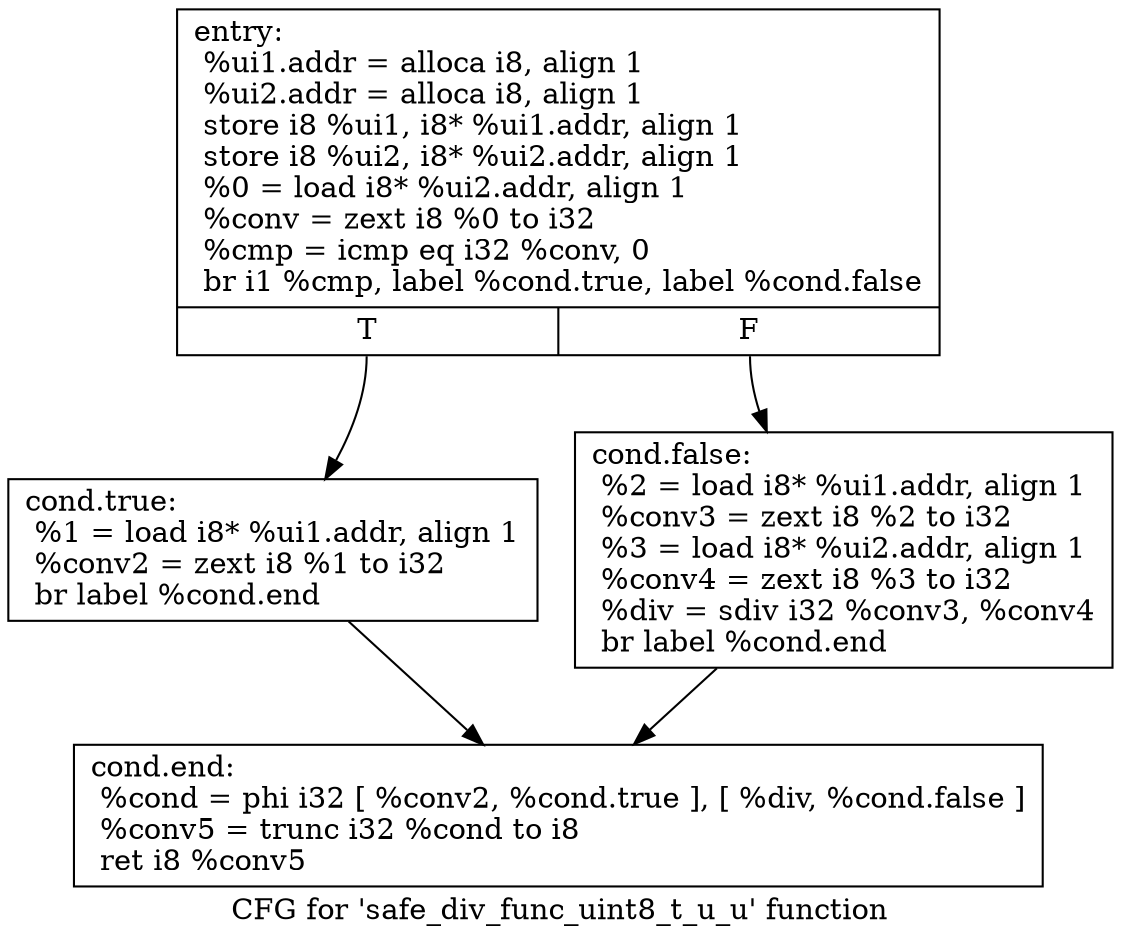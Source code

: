 digraph "CFG for 'safe_div_func_uint8_t_u_u' function" {
	label="CFG for 'safe_div_func_uint8_t_u_u' function";

	Node0xa43f358 [shape=record,label="{entry:\l  %ui1.addr = alloca i8, align 1\l  %ui2.addr = alloca i8, align 1\l  store i8 %ui1, i8* %ui1.addr, align 1\l  store i8 %ui2, i8* %ui2.addr, align 1\l  %0 = load i8* %ui2.addr, align 1\l  %conv = zext i8 %0 to i32\l  %cmp = icmp eq i32 %conv, 0\l  br i1 %cmp, label %cond.true, label %cond.false\l|{<s0>T|<s1>F}}"];
	Node0xa43f358:s0 -> Node0xa43f388;
	Node0xa43f358:s1 -> Node0xa43f3b8;
	Node0xa43f388 [shape=record,label="{cond.true:                                        \l  %1 = load i8* %ui1.addr, align 1\l  %conv2 = zext i8 %1 to i32\l  br label %cond.end\l}"];
	Node0xa43f388 -> Node0xa43f3e8;
	Node0xa43f3b8 [shape=record,label="{cond.false:                                       \l  %2 = load i8* %ui1.addr, align 1\l  %conv3 = zext i8 %2 to i32\l  %3 = load i8* %ui2.addr, align 1\l  %conv4 = zext i8 %3 to i32\l  %div = sdiv i32 %conv3, %conv4\l  br label %cond.end\l}"];
	Node0xa43f3b8 -> Node0xa43f3e8;
	Node0xa43f3e8 [shape=record,label="{cond.end:                                         \l  %cond = phi i32 [ %conv2, %cond.true ], [ %div, %cond.false ]\l  %conv5 = trunc i32 %cond to i8\l  ret i8 %conv5\l}"];
}

